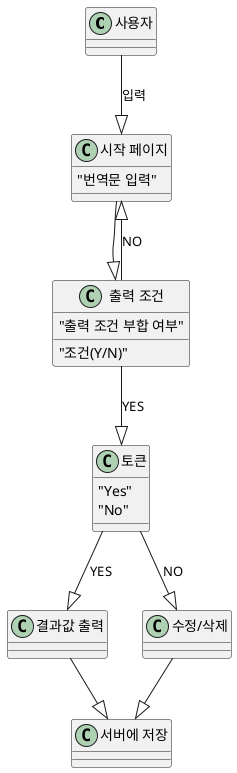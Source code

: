@startuml frontend

사용자 --|> "시작 페이지" : 입력
"시작 페이지" : "번역문 입력"

"시작 페이지" --|> "출력 조건"
"출력 조건" : "출력 조건 부합 여부"
"출력 조건" : "조건(Y/N)"

"출력 조건" --|> "토큰" : YES
"출력 조건" --|> "시작 페이지" : NO

토큰 --|> "결과값 출력" : YES
토큰 --|> "수정/삭제" : NO
토큰 : "Yes"

토큰 : "No"

"결과값 출력" --|> "서버에 저장"
"수정/삭제" --|> "서버에 저장"
@enduml